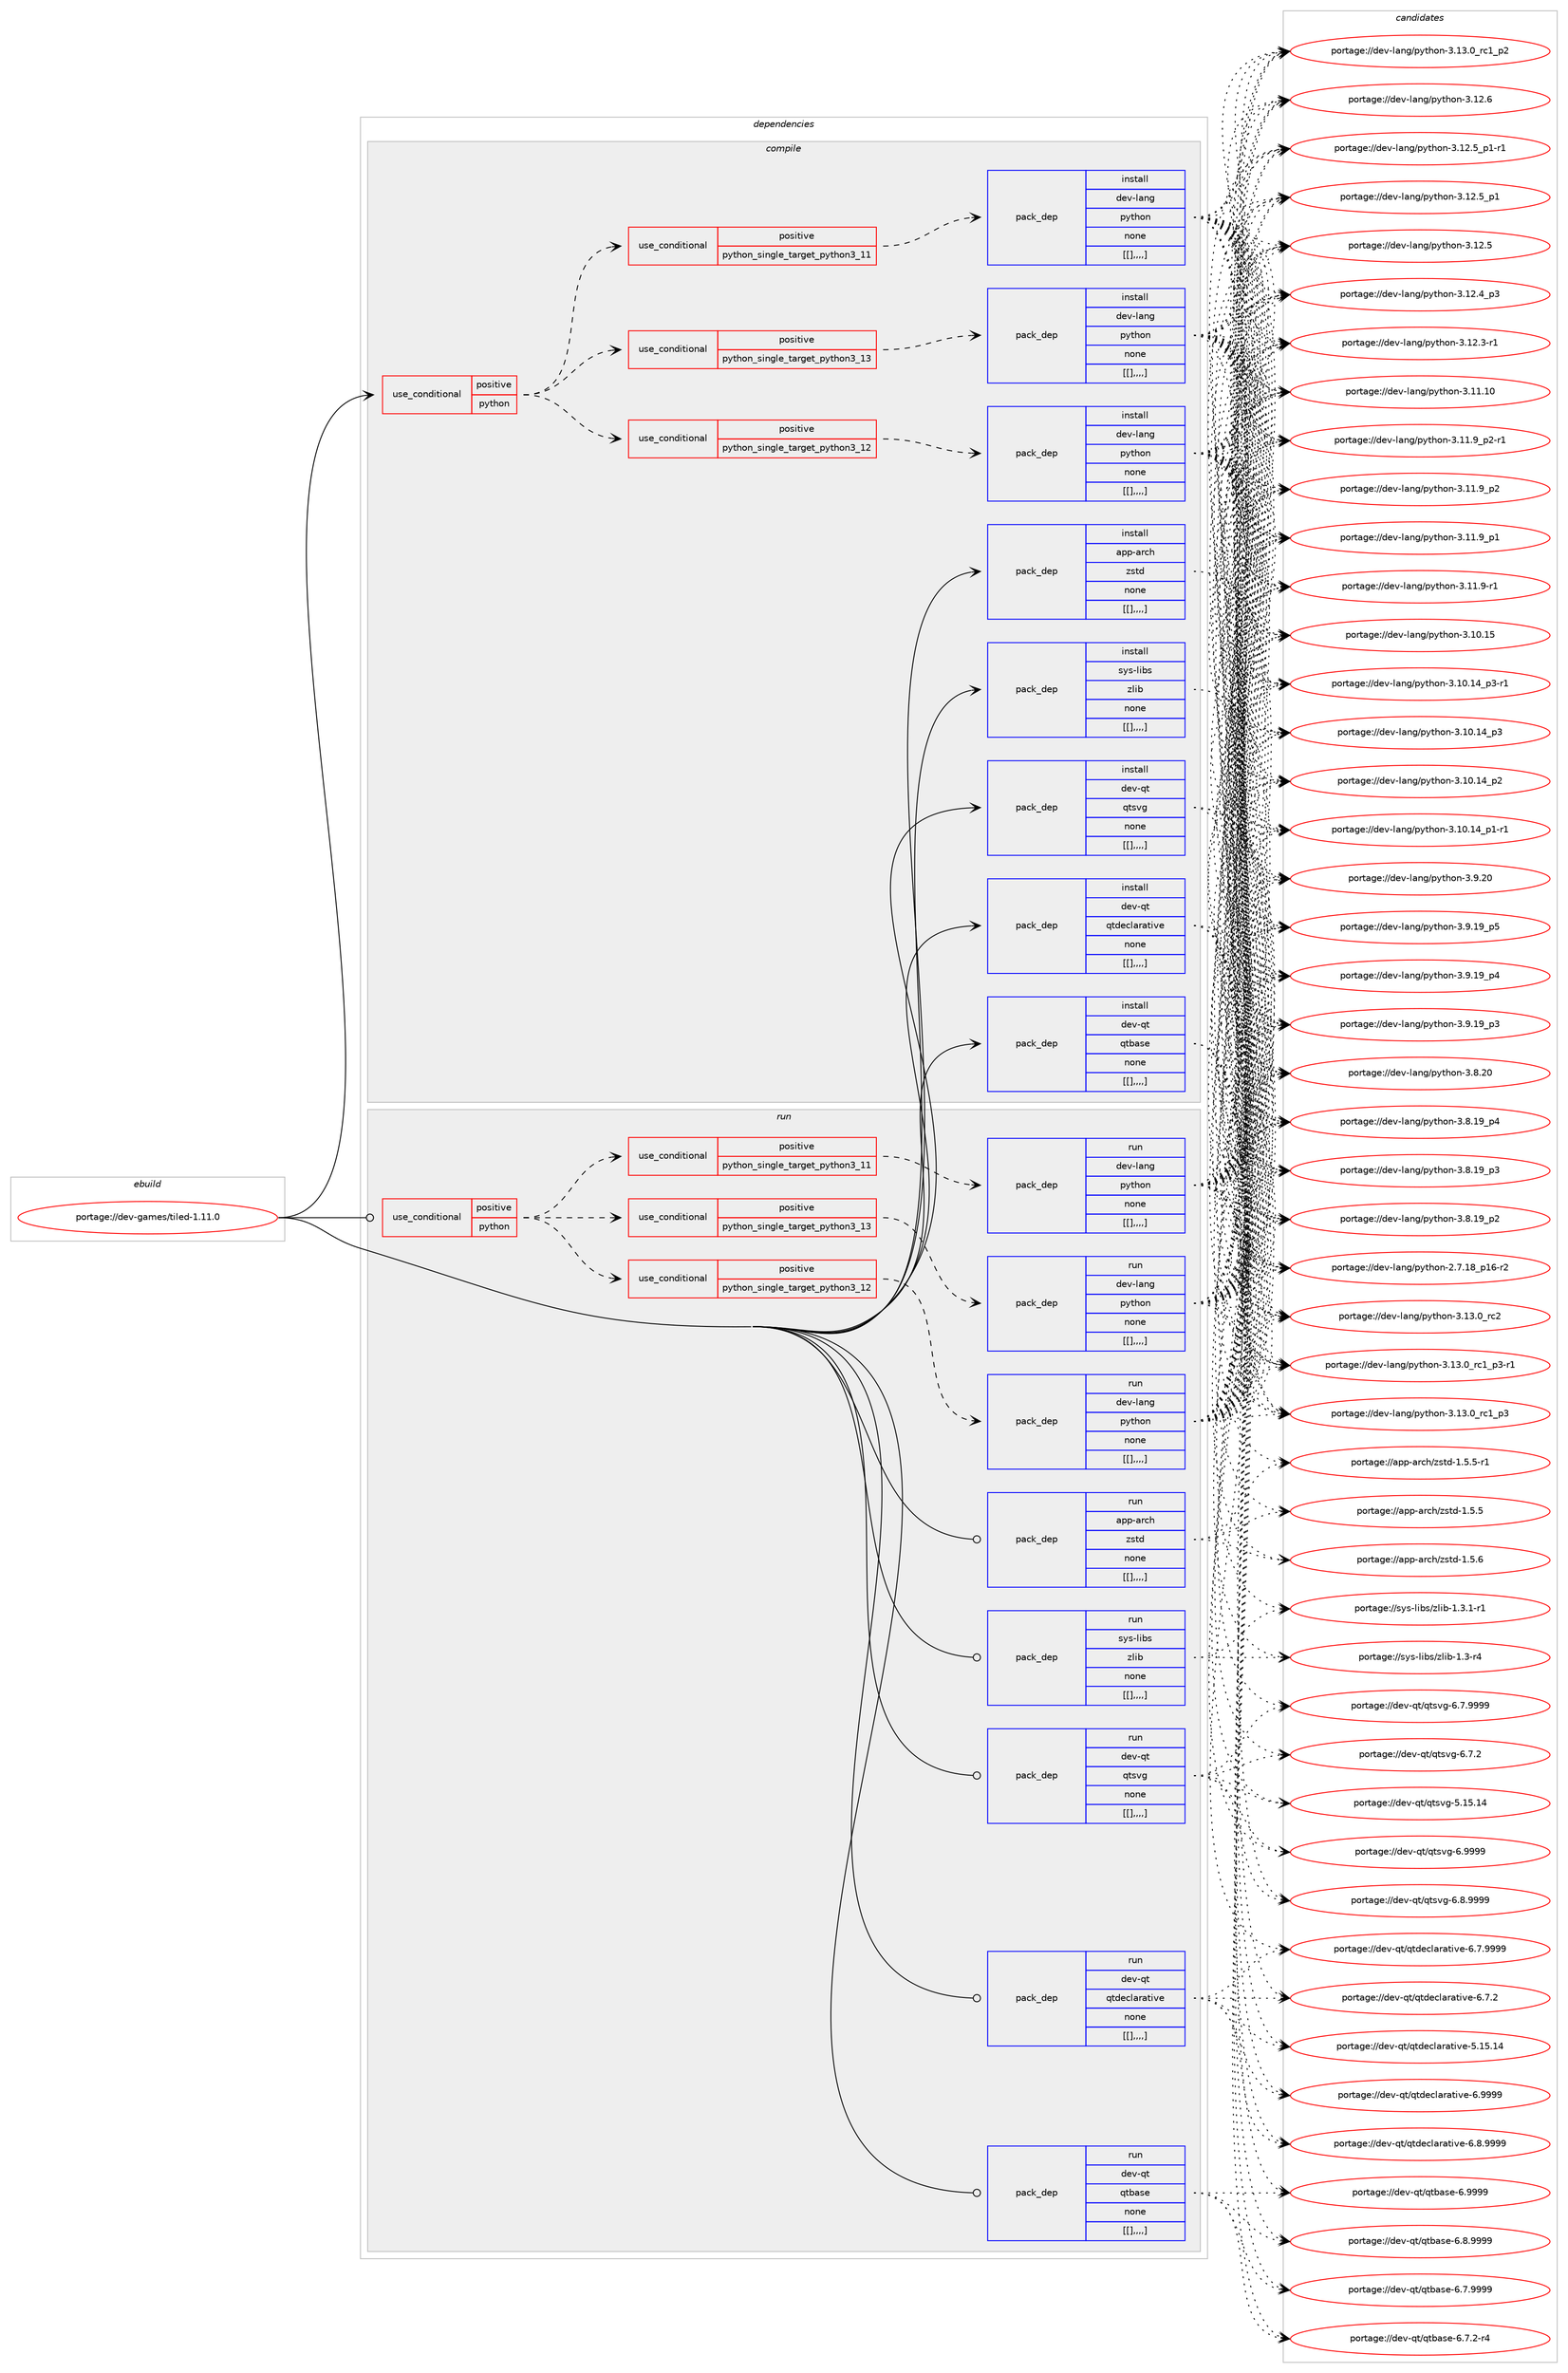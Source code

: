 digraph prolog {

# *************
# Graph options
# *************

newrank=true;
concentrate=true;
compound=true;
graph [rankdir=LR,fontname=Helvetica,fontsize=10,ranksep=1.5];#, ranksep=2.5, nodesep=0.2];
edge  [arrowhead=vee];
node  [fontname=Helvetica,fontsize=10];

# **********
# The ebuild
# **********

subgraph cluster_leftcol {
color=gray;
label=<<i>ebuild</i>>;
id [label="portage://dev-games/tiled-1.11.0", color=red, width=4, href="../dev-games/tiled-1.11.0.svg"];
}

# ****************
# The dependencies
# ****************

subgraph cluster_midcol {
color=gray;
label=<<i>dependencies</i>>;
subgraph cluster_compile {
fillcolor="#eeeeee";
style=filled;
label=<<i>compile</i>>;
subgraph cond20412 {
dependency76211 [label=<<TABLE BORDER="0" CELLBORDER="1" CELLSPACING="0" CELLPADDING="4"><TR><TD ROWSPAN="3" CELLPADDING="10">use_conditional</TD></TR><TR><TD>positive</TD></TR><TR><TD>python</TD></TR></TABLE>>, shape=none, color=red];
subgraph cond20413 {
dependency76212 [label=<<TABLE BORDER="0" CELLBORDER="1" CELLSPACING="0" CELLPADDING="4"><TR><TD ROWSPAN="3" CELLPADDING="10">use_conditional</TD></TR><TR><TD>positive</TD></TR><TR><TD>python_single_target_python3_11</TD></TR></TABLE>>, shape=none, color=red];
subgraph pack54850 {
dependency76213 [label=<<TABLE BORDER="0" CELLBORDER="1" CELLSPACING="0" CELLPADDING="4" WIDTH="220"><TR><TD ROWSPAN="6" CELLPADDING="30">pack_dep</TD></TR><TR><TD WIDTH="110">install</TD></TR><TR><TD>dev-lang</TD></TR><TR><TD>python</TD></TR><TR><TD>none</TD></TR><TR><TD>[[],,,,]</TD></TR></TABLE>>, shape=none, color=blue];
}
dependency76212:e -> dependency76213:w [weight=20,style="dashed",arrowhead="vee"];
}
dependency76211:e -> dependency76212:w [weight=20,style="dashed",arrowhead="vee"];
subgraph cond20414 {
dependency76214 [label=<<TABLE BORDER="0" CELLBORDER="1" CELLSPACING="0" CELLPADDING="4"><TR><TD ROWSPAN="3" CELLPADDING="10">use_conditional</TD></TR><TR><TD>positive</TD></TR><TR><TD>python_single_target_python3_12</TD></TR></TABLE>>, shape=none, color=red];
subgraph pack54851 {
dependency76215 [label=<<TABLE BORDER="0" CELLBORDER="1" CELLSPACING="0" CELLPADDING="4" WIDTH="220"><TR><TD ROWSPAN="6" CELLPADDING="30">pack_dep</TD></TR><TR><TD WIDTH="110">install</TD></TR><TR><TD>dev-lang</TD></TR><TR><TD>python</TD></TR><TR><TD>none</TD></TR><TR><TD>[[],,,,]</TD></TR></TABLE>>, shape=none, color=blue];
}
dependency76214:e -> dependency76215:w [weight=20,style="dashed",arrowhead="vee"];
}
dependency76211:e -> dependency76214:w [weight=20,style="dashed",arrowhead="vee"];
subgraph cond20415 {
dependency76216 [label=<<TABLE BORDER="0" CELLBORDER="1" CELLSPACING="0" CELLPADDING="4"><TR><TD ROWSPAN="3" CELLPADDING="10">use_conditional</TD></TR><TR><TD>positive</TD></TR><TR><TD>python_single_target_python3_13</TD></TR></TABLE>>, shape=none, color=red];
subgraph pack54852 {
dependency76217 [label=<<TABLE BORDER="0" CELLBORDER="1" CELLSPACING="0" CELLPADDING="4" WIDTH="220"><TR><TD ROWSPAN="6" CELLPADDING="30">pack_dep</TD></TR><TR><TD WIDTH="110">install</TD></TR><TR><TD>dev-lang</TD></TR><TR><TD>python</TD></TR><TR><TD>none</TD></TR><TR><TD>[[],,,,]</TD></TR></TABLE>>, shape=none, color=blue];
}
dependency76216:e -> dependency76217:w [weight=20,style="dashed",arrowhead="vee"];
}
dependency76211:e -> dependency76216:w [weight=20,style="dashed",arrowhead="vee"];
}
id:e -> dependency76211:w [weight=20,style="solid",arrowhead="vee"];
subgraph pack54853 {
dependency76218 [label=<<TABLE BORDER="0" CELLBORDER="1" CELLSPACING="0" CELLPADDING="4" WIDTH="220"><TR><TD ROWSPAN="6" CELLPADDING="30">pack_dep</TD></TR><TR><TD WIDTH="110">install</TD></TR><TR><TD>app-arch</TD></TR><TR><TD>zstd</TD></TR><TR><TD>none</TD></TR><TR><TD>[[],,,,]</TD></TR></TABLE>>, shape=none, color=blue];
}
id:e -> dependency76218:w [weight=20,style="solid",arrowhead="vee"];
subgraph pack54854 {
dependency76219 [label=<<TABLE BORDER="0" CELLBORDER="1" CELLSPACING="0" CELLPADDING="4" WIDTH="220"><TR><TD ROWSPAN="6" CELLPADDING="30">pack_dep</TD></TR><TR><TD WIDTH="110">install</TD></TR><TR><TD>dev-qt</TD></TR><TR><TD>qtbase</TD></TR><TR><TD>none</TD></TR><TR><TD>[[],,,,]</TD></TR></TABLE>>, shape=none, color=blue];
}
id:e -> dependency76219:w [weight=20,style="solid",arrowhead="vee"];
subgraph pack54855 {
dependency76220 [label=<<TABLE BORDER="0" CELLBORDER="1" CELLSPACING="0" CELLPADDING="4" WIDTH="220"><TR><TD ROWSPAN="6" CELLPADDING="30">pack_dep</TD></TR><TR><TD WIDTH="110">install</TD></TR><TR><TD>dev-qt</TD></TR><TR><TD>qtdeclarative</TD></TR><TR><TD>none</TD></TR><TR><TD>[[],,,,]</TD></TR></TABLE>>, shape=none, color=blue];
}
id:e -> dependency76220:w [weight=20,style="solid",arrowhead="vee"];
subgraph pack54856 {
dependency76221 [label=<<TABLE BORDER="0" CELLBORDER="1" CELLSPACING="0" CELLPADDING="4" WIDTH="220"><TR><TD ROWSPAN="6" CELLPADDING="30">pack_dep</TD></TR><TR><TD WIDTH="110">install</TD></TR><TR><TD>dev-qt</TD></TR><TR><TD>qtsvg</TD></TR><TR><TD>none</TD></TR><TR><TD>[[],,,,]</TD></TR></TABLE>>, shape=none, color=blue];
}
id:e -> dependency76221:w [weight=20,style="solid",arrowhead="vee"];
subgraph pack54857 {
dependency76222 [label=<<TABLE BORDER="0" CELLBORDER="1" CELLSPACING="0" CELLPADDING="4" WIDTH="220"><TR><TD ROWSPAN="6" CELLPADDING="30">pack_dep</TD></TR><TR><TD WIDTH="110">install</TD></TR><TR><TD>sys-libs</TD></TR><TR><TD>zlib</TD></TR><TR><TD>none</TD></TR><TR><TD>[[],,,,]</TD></TR></TABLE>>, shape=none, color=blue];
}
id:e -> dependency76222:w [weight=20,style="solid",arrowhead="vee"];
}
subgraph cluster_compileandrun {
fillcolor="#eeeeee";
style=filled;
label=<<i>compile and run</i>>;
}
subgraph cluster_run {
fillcolor="#eeeeee";
style=filled;
label=<<i>run</i>>;
subgraph cond20416 {
dependency76223 [label=<<TABLE BORDER="0" CELLBORDER="1" CELLSPACING="0" CELLPADDING="4"><TR><TD ROWSPAN="3" CELLPADDING="10">use_conditional</TD></TR><TR><TD>positive</TD></TR><TR><TD>python</TD></TR></TABLE>>, shape=none, color=red];
subgraph cond20417 {
dependency76224 [label=<<TABLE BORDER="0" CELLBORDER="1" CELLSPACING="0" CELLPADDING="4"><TR><TD ROWSPAN="3" CELLPADDING="10">use_conditional</TD></TR><TR><TD>positive</TD></TR><TR><TD>python_single_target_python3_11</TD></TR></TABLE>>, shape=none, color=red];
subgraph pack54858 {
dependency76225 [label=<<TABLE BORDER="0" CELLBORDER="1" CELLSPACING="0" CELLPADDING="4" WIDTH="220"><TR><TD ROWSPAN="6" CELLPADDING="30">pack_dep</TD></TR><TR><TD WIDTH="110">run</TD></TR><TR><TD>dev-lang</TD></TR><TR><TD>python</TD></TR><TR><TD>none</TD></TR><TR><TD>[[],,,,]</TD></TR></TABLE>>, shape=none, color=blue];
}
dependency76224:e -> dependency76225:w [weight=20,style="dashed",arrowhead="vee"];
}
dependency76223:e -> dependency76224:w [weight=20,style="dashed",arrowhead="vee"];
subgraph cond20418 {
dependency76226 [label=<<TABLE BORDER="0" CELLBORDER="1" CELLSPACING="0" CELLPADDING="4"><TR><TD ROWSPAN="3" CELLPADDING="10">use_conditional</TD></TR><TR><TD>positive</TD></TR><TR><TD>python_single_target_python3_12</TD></TR></TABLE>>, shape=none, color=red];
subgraph pack54859 {
dependency76227 [label=<<TABLE BORDER="0" CELLBORDER="1" CELLSPACING="0" CELLPADDING="4" WIDTH="220"><TR><TD ROWSPAN="6" CELLPADDING="30">pack_dep</TD></TR><TR><TD WIDTH="110">run</TD></TR><TR><TD>dev-lang</TD></TR><TR><TD>python</TD></TR><TR><TD>none</TD></TR><TR><TD>[[],,,,]</TD></TR></TABLE>>, shape=none, color=blue];
}
dependency76226:e -> dependency76227:w [weight=20,style="dashed",arrowhead="vee"];
}
dependency76223:e -> dependency76226:w [weight=20,style="dashed",arrowhead="vee"];
subgraph cond20419 {
dependency76228 [label=<<TABLE BORDER="0" CELLBORDER="1" CELLSPACING="0" CELLPADDING="4"><TR><TD ROWSPAN="3" CELLPADDING="10">use_conditional</TD></TR><TR><TD>positive</TD></TR><TR><TD>python_single_target_python3_13</TD></TR></TABLE>>, shape=none, color=red];
subgraph pack54860 {
dependency76229 [label=<<TABLE BORDER="0" CELLBORDER="1" CELLSPACING="0" CELLPADDING="4" WIDTH="220"><TR><TD ROWSPAN="6" CELLPADDING="30">pack_dep</TD></TR><TR><TD WIDTH="110">run</TD></TR><TR><TD>dev-lang</TD></TR><TR><TD>python</TD></TR><TR><TD>none</TD></TR><TR><TD>[[],,,,]</TD></TR></TABLE>>, shape=none, color=blue];
}
dependency76228:e -> dependency76229:w [weight=20,style="dashed",arrowhead="vee"];
}
dependency76223:e -> dependency76228:w [weight=20,style="dashed",arrowhead="vee"];
}
id:e -> dependency76223:w [weight=20,style="solid",arrowhead="odot"];
subgraph pack54861 {
dependency76230 [label=<<TABLE BORDER="0" CELLBORDER="1" CELLSPACING="0" CELLPADDING="4" WIDTH="220"><TR><TD ROWSPAN="6" CELLPADDING="30">pack_dep</TD></TR><TR><TD WIDTH="110">run</TD></TR><TR><TD>app-arch</TD></TR><TR><TD>zstd</TD></TR><TR><TD>none</TD></TR><TR><TD>[[],,,,]</TD></TR></TABLE>>, shape=none, color=blue];
}
id:e -> dependency76230:w [weight=20,style="solid",arrowhead="odot"];
subgraph pack54862 {
dependency76231 [label=<<TABLE BORDER="0" CELLBORDER="1" CELLSPACING="0" CELLPADDING="4" WIDTH="220"><TR><TD ROWSPAN="6" CELLPADDING="30">pack_dep</TD></TR><TR><TD WIDTH="110">run</TD></TR><TR><TD>dev-qt</TD></TR><TR><TD>qtbase</TD></TR><TR><TD>none</TD></TR><TR><TD>[[],,,,]</TD></TR></TABLE>>, shape=none, color=blue];
}
id:e -> dependency76231:w [weight=20,style="solid",arrowhead="odot"];
subgraph pack54863 {
dependency76232 [label=<<TABLE BORDER="0" CELLBORDER="1" CELLSPACING="0" CELLPADDING="4" WIDTH="220"><TR><TD ROWSPAN="6" CELLPADDING="30">pack_dep</TD></TR><TR><TD WIDTH="110">run</TD></TR><TR><TD>dev-qt</TD></TR><TR><TD>qtdeclarative</TD></TR><TR><TD>none</TD></TR><TR><TD>[[],,,,]</TD></TR></TABLE>>, shape=none, color=blue];
}
id:e -> dependency76232:w [weight=20,style="solid",arrowhead="odot"];
subgraph pack54864 {
dependency76233 [label=<<TABLE BORDER="0" CELLBORDER="1" CELLSPACING="0" CELLPADDING="4" WIDTH="220"><TR><TD ROWSPAN="6" CELLPADDING="30">pack_dep</TD></TR><TR><TD WIDTH="110">run</TD></TR><TR><TD>dev-qt</TD></TR><TR><TD>qtsvg</TD></TR><TR><TD>none</TD></TR><TR><TD>[[],,,,]</TD></TR></TABLE>>, shape=none, color=blue];
}
id:e -> dependency76233:w [weight=20,style="solid",arrowhead="odot"];
subgraph pack54865 {
dependency76234 [label=<<TABLE BORDER="0" CELLBORDER="1" CELLSPACING="0" CELLPADDING="4" WIDTH="220"><TR><TD ROWSPAN="6" CELLPADDING="30">pack_dep</TD></TR><TR><TD WIDTH="110">run</TD></TR><TR><TD>sys-libs</TD></TR><TR><TD>zlib</TD></TR><TR><TD>none</TD></TR><TR><TD>[[],,,,]</TD></TR></TABLE>>, shape=none, color=blue];
}
id:e -> dependency76234:w [weight=20,style="solid",arrowhead="odot"];
}
}

# **************
# The candidates
# **************

subgraph cluster_choices {
rank=same;
color=gray;
label=<<i>candidates</i>>;

subgraph choice54850 {
color=black;
nodesep=1;
choice10010111845108971101034711212111610411111045514649514648951149950 [label="portage://dev-lang/python-3.13.0_rc2", color=red, width=4,href="../dev-lang/python-3.13.0_rc2.svg"];
choice1001011184510897110103471121211161041111104551464951464895114994995112514511449 [label="portage://dev-lang/python-3.13.0_rc1_p3-r1", color=red, width=4,href="../dev-lang/python-3.13.0_rc1_p3-r1.svg"];
choice100101118451089711010347112121116104111110455146495146489511499499511251 [label="portage://dev-lang/python-3.13.0_rc1_p3", color=red, width=4,href="../dev-lang/python-3.13.0_rc1_p3.svg"];
choice100101118451089711010347112121116104111110455146495146489511499499511250 [label="portage://dev-lang/python-3.13.0_rc1_p2", color=red, width=4,href="../dev-lang/python-3.13.0_rc1_p2.svg"];
choice10010111845108971101034711212111610411111045514649504654 [label="portage://dev-lang/python-3.12.6", color=red, width=4,href="../dev-lang/python-3.12.6.svg"];
choice1001011184510897110103471121211161041111104551464950465395112494511449 [label="portage://dev-lang/python-3.12.5_p1-r1", color=red, width=4,href="../dev-lang/python-3.12.5_p1-r1.svg"];
choice100101118451089711010347112121116104111110455146495046539511249 [label="portage://dev-lang/python-3.12.5_p1", color=red, width=4,href="../dev-lang/python-3.12.5_p1.svg"];
choice10010111845108971101034711212111610411111045514649504653 [label="portage://dev-lang/python-3.12.5", color=red, width=4,href="../dev-lang/python-3.12.5.svg"];
choice100101118451089711010347112121116104111110455146495046529511251 [label="portage://dev-lang/python-3.12.4_p3", color=red, width=4,href="../dev-lang/python-3.12.4_p3.svg"];
choice100101118451089711010347112121116104111110455146495046514511449 [label="portage://dev-lang/python-3.12.3-r1", color=red, width=4,href="../dev-lang/python-3.12.3-r1.svg"];
choice1001011184510897110103471121211161041111104551464949464948 [label="portage://dev-lang/python-3.11.10", color=red, width=4,href="../dev-lang/python-3.11.10.svg"];
choice1001011184510897110103471121211161041111104551464949465795112504511449 [label="portage://dev-lang/python-3.11.9_p2-r1", color=red, width=4,href="../dev-lang/python-3.11.9_p2-r1.svg"];
choice100101118451089711010347112121116104111110455146494946579511250 [label="portage://dev-lang/python-3.11.9_p2", color=red, width=4,href="../dev-lang/python-3.11.9_p2.svg"];
choice100101118451089711010347112121116104111110455146494946579511249 [label="portage://dev-lang/python-3.11.9_p1", color=red, width=4,href="../dev-lang/python-3.11.9_p1.svg"];
choice100101118451089711010347112121116104111110455146494946574511449 [label="portage://dev-lang/python-3.11.9-r1", color=red, width=4,href="../dev-lang/python-3.11.9-r1.svg"];
choice1001011184510897110103471121211161041111104551464948464953 [label="portage://dev-lang/python-3.10.15", color=red, width=4,href="../dev-lang/python-3.10.15.svg"];
choice100101118451089711010347112121116104111110455146494846495295112514511449 [label="portage://dev-lang/python-3.10.14_p3-r1", color=red, width=4,href="../dev-lang/python-3.10.14_p3-r1.svg"];
choice10010111845108971101034711212111610411111045514649484649529511251 [label="portage://dev-lang/python-3.10.14_p3", color=red, width=4,href="../dev-lang/python-3.10.14_p3.svg"];
choice10010111845108971101034711212111610411111045514649484649529511250 [label="portage://dev-lang/python-3.10.14_p2", color=red, width=4,href="../dev-lang/python-3.10.14_p2.svg"];
choice100101118451089711010347112121116104111110455146494846495295112494511449 [label="portage://dev-lang/python-3.10.14_p1-r1", color=red, width=4,href="../dev-lang/python-3.10.14_p1-r1.svg"];
choice10010111845108971101034711212111610411111045514657465048 [label="portage://dev-lang/python-3.9.20", color=red, width=4,href="../dev-lang/python-3.9.20.svg"];
choice100101118451089711010347112121116104111110455146574649579511253 [label="portage://dev-lang/python-3.9.19_p5", color=red, width=4,href="../dev-lang/python-3.9.19_p5.svg"];
choice100101118451089711010347112121116104111110455146574649579511252 [label="portage://dev-lang/python-3.9.19_p4", color=red, width=4,href="../dev-lang/python-3.9.19_p4.svg"];
choice100101118451089711010347112121116104111110455146574649579511251 [label="portage://dev-lang/python-3.9.19_p3", color=red, width=4,href="../dev-lang/python-3.9.19_p3.svg"];
choice10010111845108971101034711212111610411111045514656465048 [label="portage://dev-lang/python-3.8.20", color=red, width=4,href="../dev-lang/python-3.8.20.svg"];
choice100101118451089711010347112121116104111110455146564649579511252 [label="portage://dev-lang/python-3.8.19_p4", color=red, width=4,href="../dev-lang/python-3.8.19_p4.svg"];
choice100101118451089711010347112121116104111110455146564649579511251 [label="portage://dev-lang/python-3.8.19_p3", color=red, width=4,href="../dev-lang/python-3.8.19_p3.svg"];
choice100101118451089711010347112121116104111110455146564649579511250 [label="portage://dev-lang/python-3.8.19_p2", color=red, width=4,href="../dev-lang/python-3.8.19_p2.svg"];
choice100101118451089711010347112121116104111110455046554649569511249544511450 [label="portage://dev-lang/python-2.7.18_p16-r2", color=red, width=4,href="../dev-lang/python-2.7.18_p16-r2.svg"];
dependency76213:e -> choice10010111845108971101034711212111610411111045514649514648951149950:w [style=dotted,weight="100"];
dependency76213:e -> choice1001011184510897110103471121211161041111104551464951464895114994995112514511449:w [style=dotted,weight="100"];
dependency76213:e -> choice100101118451089711010347112121116104111110455146495146489511499499511251:w [style=dotted,weight="100"];
dependency76213:e -> choice100101118451089711010347112121116104111110455146495146489511499499511250:w [style=dotted,weight="100"];
dependency76213:e -> choice10010111845108971101034711212111610411111045514649504654:w [style=dotted,weight="100"];
dependency76213:e -> choice1001011184510897110103471121211161041111104551464950465395112494511449:w [style=dotted,weight="100"];
dependency76213:e -> choice100101118451089711010347112121116104111110455146495046539511249:w [style=dotted,weight="100"];
dependency76213:e -> choice10010111845108971101034711212111610411111045514649504653:w [style=dotted,weight="100"];
dependency76213:e -> choice100101118451089711010347112121116104111110455146495046529511251:w [style=dotted,weight="100"];
dependency76213:e -> choice100101118451089711010347112121116104111110455146495046514511449:w [style=dotted,weight="100"];
dependency76213:e -> choice1001011184510897110103471121211161041111104551464949464948:w [style=dotted,weight="100"];
dependency76213:e -> choice1001011184510897110103471121211161041111104551464949465795112504511449:w [style=dotted,weight="100"];
dependency76213:e -> choice100101118451089711010347112121116104111110455146494946579511250:w [style=dotted,weight="100"];
dependency76213:e -> choice100101118451089711010347112121116104111110455146494946579511249:w [style=dotted,weight="100"];
dependency76213:e -> choice100101118451089711010347112121116104111110455146494946574511449:w [style=dotted,weight="100"];
dependency76213:e -> choice1001011184510897110103471121211161041111104551464948464953:w [style=dotted,weight="100"];
dependency76213:e -> choice100101118451089711010347112121116104111110455146494846495295112514511449:w [style=dotted,weight="100"];
dependency76213:e -> choice10010111845108971101034711212111610411111045514649484649529511251:w [style=dotted,weight="100"];
dependency76213:e -> choice10010111845108971101034711212111610411111045514649484649529511250:w [style=dotted,weight="100"];
dependency76213:e -> choice100101118451089711010347112121116104111110455146494846495295112494511449:w [style=dotted,weight="100"];
dependency76213:e -> choice10010111845108971101034711212111610411111045514657465048:w [style=dotted,weight="100"];
dependency76213:e -> choice100101118451089711010347112121116104111110455146574649579511253:w [style=dotted,weight="100"];
dependency76213:e -> choice100101118451089711010347112121116104111110455146574649579511252:w [style=dotted,weight="100"];
dependency76213:e -> choice100101118451089711010347112121116104111110455146574649579511251:w [style=dotted,weight="100"];
dependency76213:e -> choice10010111845108971101034711212111610411111045514656465048:w [style=dotted,weight="100"];
dependency76213:e -> choice100101118451089711010347112121116104111110455146564649579511252:w [style=dotted,weight="100"];
dependency76213:e -> choice100101118451089711010347112121116104111110455146564649579511251:w [style=dotted,weight="100"];
dependency76213:e -> choice100101118451089711010347112121116104111110455146564649579511250:w [style=dotted,weight="100"];
dependency76213:e -> choice100101118451089711010347112121116104111110455046554649569511249544511450:w [style=dotted,weight="100"];
}
subgraph choice54851 {
color=black;
nodesep=1;
choice10010111845108971101034711212111610411111045514649514648951149950 [label="portage://dev-lang/python-3.13.0_rc2", color=red, width=4,href="../dev-lang/python-3.13.0_rc2.svg"];
choice1001011184510897110103471121211161041111104551464951464895114994995112514511449 [label="portage://dev-lang/python-3.13.0_rc1_p3-r1", color=red, width=4,href="../dev-lang/python-3.13.0_rc1_p3-r1.svg"];
choice100101118451089711010347112121116104111110455146495146489511499499511251 [label="portage://dev-lang/python-3.13.0_rc1_p3", color=red, width=4,href="../dev-lang/python-3.13.0_rc1_p3.svg"];
choice100101118451089711010347112121116104111110455146495146489511499499511250 [label="portage://dev-lang/python-3.13.0_rc1_p2", color=red, width=4,href="../dev-lang/python-3.13.0_rc1_p2.svg"];
choice10010111845108971101034711212111610411111045514649504654 [label="portage://dev-lang/python-3.12.6", color=red, width=4,href="../dev-lang/python-3.12.6.svg"];
choice1001011184510897110103471121211161041111104551464950465395112494511449 [label="portage://dev-lang/python-3.12.5_p1-r1", color=red, width=4,href="../dev-lang/python-3.12.5_p1-r1.svg"];
choice100101118451089711010347112121116104111110455146495046539511249 [label="portage://dev-lang/python-3.12.5_p1", color=red, width=4,href="../dev-lang/python-3.12.5_p1.svg"];
choice10010111845108971101034711212111610411111045514649504653 [label="portage://dev-lang/python-3.12.5", color=red, width=4,href="../dev-lang/python-3.12.5.svg"];
choice100101118451089711010347112121116104111110455146495046529511251 [label="portage://dev-lang/python-3.12.4_p3", color=red, width=4,href="../dev-lang/python-3.12.4_p3.svg"];
choice100101118451089711010347112121116104111110455146495046514511449 [label="portage://dev-lang/python-3.12.3-r1", color=red, width=4,href="../dev-lang/python-3.12.3-r1.svg"];
choice1001011184510897110103471121211161041111104551464949464948 [label="portage://dev-lang/python-3.11.10", color=red, width=4,href="../dev-lang/python-3.11.10.svg"];
choice1001011184510897110103471121211161041111104551464949465795112504511449 [label="portage://dev-lang/python-3.11.9_p2-r1", color=red, width=4,href="../dev-lang/python-3.11.9_p2-r1.svg"];
choice100101118451089711010347112121116104111110455146494946579511250 [label="portage://dev-lang/python-3.11.9_p2", color=red, width=4,href="../dev-lang/python-3.11.9_p2.svg"];
choice100101118451089711010347112121116104111110455146494946579511249 [label="portage://dev-lang/python-3.11.9_p1", color=red, width=4,href="../dev-lang/python-3.11.9_p1.svg"];
choice100101118451089711010347112121116104111110455146494946574511449 [label="portage://dev-lang/python-3.11.9-r1", color=red, width=4,href="../dev-lang/python-3.11.9-r1.svg"];
choice1001011184510897110103471121211161041111104551464948464953 [label="portage://dev-lang/python-3.10.15", color=red, width=4,href="../dev-lang/python-3.10.15.svg"];
choice100101118451089711010347112121116104111110455146494846495295112514511449 [label="portage://dev-lang/python-3.10.14_p3-r1", color=red, width=4,href="../dev-lang/python-3.10.14_p3-r1.svg"];
choice10010111845108971101034711212111610411111045514649484649529511251 [label="portage://dev-lang/python-3.10.14_p3", color=red, width=4,href="../dev-lang/python-3.10.14_p3.svg"];
choice10010111845108971101034711212111610411111045514649484649529511250 [label="portage://dev-lang/python-3.10.14_p2", color=red, width=4,href="../dev-lang/python-3.10.14_p2.svg"];
choice100101118451089711010347112121116104111110455146494846495295112494511449 [label="portage://dev-lang/python-3.10.14_p1-r1", color=red, width=4,href="../dev-lang/python-3.10.14_p1-r1.svg"];
choice10010111845108971101034711212111610411111045514657465048 [label="portage://dev-lang/python-3.9.20", color=red, width=4,href="../dev-lang/python-3.9.20.svg"];
choice100101118451089711010347112121116104111110455146574649579511253 [label="portage://dev-lang/python-3.9.19_p5", color=red, width=4,href="../dev-lang/python-3.9.19_p5.svg"];
choice100101118451089711010347112121116104111110455146574649579511252 [label="portage://dev-lang/python-3.9.19_p4", color=red, width=4,href="../dev-lang/python-3.9.19_p4.svg"];
choice100101118451089711010347112121116104111110455146574649579511251 [label="portage://dev-lang/python-3.9.19_p3", color=red, width=4,href="../dev-lang/python-3.9.19_p3.svg"];
choice10010111845108971101034711212111610411111045514656465048 [label="portage://dev-lang/python-3.8.20", color=red, width=4,href="../dev-lang/python-3.8.20.svg"];
choice100101118451089711010347112121116104111110455146564649579511252 [label="portage://dev-lang/python-3.8.19_p4", color=red, width=4,href="../dev-lang/python-3.8.19_p4.svg"];
choice100101118451089711010347112121116104111110455146564649579511251 [label="portage://dev-lang/python-3.8.19_p3", color=red, width=4,href="../dev-lang/python-3.8.19_p3.svg"];
choice100101118451089711010347112121116104111110455146564649579511250 [label="portage://dev-lang/python-3.8.19_p2", color=red, width=4,href="../dev-lang/python-3.8.19_p2.svg"];
choice100101118451089711010347112121116104111110455046554649569511249544511450 [label="portage://dev-lang/python-2.7.18_p16-r2", color=red, width=4,href="../dev-lang/python-2.7.18_p16-r2.svg"];
dependency76215:e -> choice10010111845108971101034711212111610411111045514649514648951149950:w [style=dotted,weight="100"];
dependency76215:e -> choice1001011184510897110103471121211161041111104551464951464895114994995112514511449:w [style=dotted,weight="100"];
dependency76215:e -> choice100101118451089711010347112121116104111110455146495146489511499499511251:w [style=dotted,weight="100"];
dependency76215:e -> choice100101118451089711010347112121116104111110455146495146489511499499511250:w [style=dotted,weight="100"];
dependency76215:e -> choice10010111845108971101034711212111610411111045514649504654:w [style=dotted,weight="100"];
dependency76215:e -> choice1001011184510897110103471121211161041111104551464950465395112494511449:w [style=dotted,weight="100"];
dependency76215:e -> choice100101118451089711010347112121116104111110455146495046539511249:w [style=dotted,weight="100"];
dependency76215:e -> choice10010111845108971101034711212111610411111045514649504653:w [style=dotted,weight="100"];
dependency76215:e -> choice100101118451089711010347112121116104111110455146495046529511251:w [style=dotted,weight="100"];
dependency76215:e -> choice100101118451089711010347112121116104111110455146495046514511449:w [style=dotted,weight="100"];
dependency76215:e -> choice1001011184510897110103471121211161041111104551464949464948:w [style=dotted,weight="100"];
dependency76215:e -> choice1001011184510897110103471121211161041111104551464949465795112504511449:w [style=dotted,weight="100"];
dependency76215:e -> choice100101118451089711010347112121116104111110455146494946579511250:w [style=dotted,weight="100"];
dependency76215:e -> choice100101118451089711010347112121116104111110455146494946579511249:w [style=dotted,weight="100"];
dependency76215:e -> choice100101118451089711010347112121116104111110455146494946574511449:w [style=dotted,weight="100"];
dependency76215:e -> choice1001011184510897110103471121211161041111104551464948464953:w [style=dotted,weight="100"];
dependency76215:e -> choice100101118451089711010347112121116104111110455146494846495295112514511449:w [style=dotted,weight="100"];
dependency76215:e -> choice10010111845108971101034711212111610411111045514649484649529511251:w [style=dotted,weight="100"];
dependency76215:e -> choice10010111845108971101034711212111610411111045514649484649529511250:w [style=dotted,weight="100"];
dependency76215:e -> choice100101118451089711010347112121116104111110455146494846495295112494511449:w [style=dotted,weight="100"];
dependency76215:e -> choice10010111845108971101034711212111610411111045514657465048:w [style=dotted,weight="100"];
dependency76215:e -> choice100101118451089711010347112121116104111110455146574649579511253:w [style=dotted,weight="100"];
dependency76215:e -> choice100101118451089711010347112121116104111110455146574649579511252:w [style=dotted,weight="100"];
dependency76215:e -> choice100101118451089711010347112121116104111110455146574649579511251:w [style=dotted,weight="100"];
dependency76215:e -> choice10010111845108971101034711212111610411111045514656465048:w [style=dotted,weight="100"];
dependency76215:e -> choice100101118451089711010347112121116104111110455146564649579511252:w [style=dotted,weight="100"];
dependency76215:e -> choice100101118451089711010347112121116104111110455146564649579511251:w [style=dotted,weight="100"];
dependency76215:e -> choice100101118451089711010347112121116104111110455146564649579511250:w [style=dotted,weight="100"];
dependency76215:e -> choice100101118451089711010347112121116104111110455046554649569511249544511450:w [style=dotted,weight="100"];
}
subgraph choice54852 {
color=black;
nodesep=1;
choice10010111845108971101034711212111610411111045514649514648951149950 [label="portage://dev-lang/python-3.13.0_rc2", color=red, width=4,href="../dev-lang/python-3.13.0_rc2.svg"];
choice1001011184510897110103471121211161041111104551464951464895114994995112514511449 [label="portage://dev-lang/python-3.13.0_rc1_p3-r1", color=red, width=4,href="../dev-lang/python-3.13.0_rc1_p3-r1.svg"];
choice100101118451089711010347112121116104111110455146495146489511499499511251 [label="portage://dev-lang/python-3.13.0_rc1_p3", color=red, width=4,href="../dev-lang/python-3.13.0_rc1_p3.svg"];
choice100101118451089711010347112121116104111110455146495146489511499499511250 [label="portage://dev-lang/python-3.13.0_rc1_p2", color=red, width=4,href="../dev-lang/python-3.13.0_rc1_p2.svg"];
choice10010111845108971101034711212111610411111045514649504654 [label="portage://dev-lang/python-3.12.6", color=red, width=4,href="../dev-lang/python-3.12.6.svg"];
choice1001011184510897110103471121211161041111104551464950465395112494511449 [label="portage://dev-lang/python-3.12.5_p1-r1", color=red, width=4,href="../dev-lang/python-3.12.5_p1-r1.svg"];
choice100101118451089711010347112121116104111110455146495046539511249 [label="portage://dev-lang/python-3.12.5_p1", color=red, width=4,href="../dev-lang/python-3.12.5_p1.svg"];
choice10010111845108971101034711212111610411111045514649504653 [label="portage://dev-lang/python-3.12.5", color=red, width=4,href="../dev-lang/python-3.12.5.svg"];
choice100101118451089711010347112121116104111110455146495046529511251 [label="portage://dev-lang/python-3.12.4_p3", color=red, width=4,href="../dev-lang/python-3.12.4_p3.svg"];
choice100101118451089711010347112121116104111110455146495046514511449 [label="portage://dev-lang/python-3.12.3-r1", color=red, width=4,href="../dev-lang/python-3.12.3-r1.svg"];
choice1001011184510897110103471121211161041111104551464949464948 [label="portage://dev-lang/python-3.11.10", color=red, width=4,href="../dev-lang/python-3.11.10.svg"];
choice1001011184510897110103471121211161041111104551464949465795112504511449 [label="portage://dev-lang/python-3.11.9_p2-r1", color=red, width=4,href="../dev-lang/python-3.11.9_p2-r1.svg"];
choice100101118451089711010347112121116104111110455146494946579511250 [label="portage://dev-lang/python-3.11.9_p2", color=red, width=4,href="../dev-lang/python-3.11.9_p2.svg"];
choice100101118451089711010347112121116104111110455146494946579511249 [label="portage://dev-lang/python-3.11.9_p1", color=red, width=4,href="../dev-lang/python-3.11.9_p1.svg"];
choice100101118451089711010347112121116104111110455146494946574511449 [label="portage://dev-lang/python-3.11.9-r1", color=red, width=4,href="../dev-lang/python-3.11.9-r1.svg"];
choice1001011184510897110103471121211161041111104551464948464953 [label="portage://dev-lang/python-3.10.15", color=red, width=4,href="../dev-lang/python-3.10.15.svg"];
choice100101118451089711010347112121116104111110455146494846495295112514511449 [label="portage://dev-lang/python-3.10.14_p3-r1", color=red, width=4,href="../dev-lang/python-3.10.14_p3-r1.svg"];
choice10010111845108971101034711212111610411111045514649484649529511251 [label="portage://dev-lang/python-3.10.14_p3", color=red, width=4,href="../dev-lang/python-3.10.14_p3.svg"];
choice10010111845108971101034711212111610411111045514649484649529511250 [label="portage://dev-lang/python-3.10.14_p2", color=red, width=4,href="../dev-lang/python-3.10.14_p2.svg"];
choice100101118451089711010347112121116104111110455146494846495295112494511449 [label="portage://dev-lang/python-3.10.14_p1-r1", color=red, width=4,href="../dev-lang/python-3.10.14_p1-r1.svg"];
choice10010111845108971101034711212111610411111045514657465048 [label="portage://dev-lang/python-3.9.20", color=red, width=4,href="../dev-lang/python-3.9.20.svg"];
choice100101118451089711010347112121116104111110455146574649579511253 [label="portage://dev-lang/python-3.9.19_p5", color=red, width=4,href="../dev-lang/python-3.9.19_p5.svg"];
choice100101118451089711010347112121116104111110455146574649579511252 [label="portage://dev-lang/python-3.9.19_p4", color=red, width=4,href="../dev-lang/python-3.9.19_p4.svg"];
choice100101118451089711010347112121116104111110455146574649579511251 [label="portage://dev-lang/python-3.9.19_p3", color=red, width=4,href="../dev-lang/python-3.9.19_p3.svg"];
choice10010111845108971101034711212111610411111045514656465048 [label="portage://dev-lang/python-3.8.20", color=red, width=4,href="../dev-lang/python-3.8.20.svg"];
choice100101118451089711010347112121116104111110455146564649579511252 [label="portage://dev-lang/python-3.8.19_p4", color=red, width=4,href="../dev-lang/python-3.8.19_p4.svg"];
choice100101118451089711010347112121116104111110455146564649579511251 [label="portage://dev-lang/python-3.8.19_p3", color=red, width=4,href="../dev-lang/python-3.8.19_p3.svg"];
choice100101118451089711010347112121116104111110455146564649579511250 [label="portage://dev-lang/python-3.8.19_p2", color=red, width=4,href="../dev-lang/python-3.8.19_p2.svg"];
choice100101118451089711010347112121116104111110455046554649569511249544511450 [label="portage://dev-lang/python-2.7.18_p16-r2", color=red, width=4,href="../dev-lang/python-2.7.18_p16-r2.svg"];
dependency76217:e -> choice10010111845108971101034711212111610411111045514649514648951149950:w [style=dotted,weight="100"];
dependency76217:e -> choice1001011184510897110103471121211161041111104551464951464895114994995112514511449:w [style=dotted,weight="100"];
dependency76217:e -> choice100101118451089711010347112121116104111110455146495146489511499499511251:w [style=dotted,weight="100"];
dependency76217:e -> choice100101118451089711010347112121116104111110455146495146489511499499511250:w [style=dotted,weight="100"];
dependency76217:e -> choice10010111845108971101034711212111610411111045514649504654:w [style=dotted,weight="100"];
dependency76217:e -> choice1001011184510897110103471121211161041111104551464950465395112494511449:w [style=dotted,weight="100"];
dependency76217:e -> choice100101118451089711010347112121116104111110455146495046539511249:w [style=dotted,weight="100"];
dependency76217:e -> choice10010111845108971101034711212111610411111045514649504653:w [style=dotted,weight="100"];
dependency76217:e -> choice100101118451089711010347112121116104111110455146495046529511251:w [style=dotted,weight="100"];
dependency76217:e -> choice100101118451089711010347112121116104111110455146495046514511449:w [style=dotted,weight="100"];
dependency76217:e -> choice1001011184510897110103471121211161041111104551464949464948:w [style=dotted,weight="100"];
dependency76217:e -> choice1001011184510897110103471121211161041111104551464949465795112504511449:w [style=dotted,weight="100"];
dependency76217:e -> choice100101118451089711010347112121116104111110455146494946579511250:w [style=dotted,weight="100"];
dependency76217:e -> choice100101118451089711010347112121116104111110455146494946579511249:w [style=dotted,weight="100"];
dependency76217:e -> choice100101118451089711010347112121116104111110455146494946574511449:w [style=dotted,weight="100"];
dependency76217:e -> choice1001011184510897110103471121211161041111104551464948464953:w [style=dotted,weight="100"];
dependency76217:e -> choice100101118451089711010347112121116104111110455146494846495295112514511449:w [style=dotted,weight="100"];
dependency76217:e -> choice10010111845108971101034711212111610411111045514649484649529511251:w [style=dotted,weight="100"];
dependency76217:e -> choice10010111845108971101034711212111610411111045514649484649529511250:w [style=dotted,weight="100"];
dependency76217:e -> choice100101118451089711010347112121116104111110455146494846495295112494511449:w [style=dotted,weight="100"];
dependency76217:e -> choice10010111845108971101034711212111610411111045514657465048:w [style=dotted,weight="100"];
dependency76217:e -> choice100101118451089711010347112121116104111110455146574649579511253:w [style=dotted,weight="100"];
dependency76217:e -> choice100101118451089711010347112121116104111110455146574649579511252:w [style=dotted,weight="100"];
dependency76217:e -> choice100101118451089711010347112121116104111110455146574649579511251:w [style=dotted,weight="100"];
dependency76217:e -> choice10010111845108971101034711212111610411111045514656465048:w [style=dotted,weight="100"];
dependency76217:e -> choice100101118451089711010347112121116104111110455146564649579511252:w [style=dotted,weight="100"];
dependency76217:e -> choice100101118451089711010347112121116104111110455146564649579511251:w [style=dotted,weight="100"];
dependency76217:e -> choice100101118451089711010347112121116104111110455146564649579511250:w [style=dotted,weight="100"];
dependency76217:e -> choice100101118451089711010347112121116104111110455046554649569511249544511450:w [style=dotted,weight="100"];
}
subgraph choice54853 {
color=black;
nodesep=1;
choice9711211245971149910447122115116100454946534654 [label="portage://app-arch/zstd-1.5.6", color=red, width=4,href="../app-arch/zstd-1.5.6.svg"];
choice97112112459711499104471221151161004549465346534511449 [label="portage://app-arch/zstd-1.5.5-r1", color=red, width=4,href="../app-arch/zstd-1.5.5-r1.svg"];
choice9711211245971149910447122115116100454946534653 [label="portage://app-arch/zstd-1.5.5", color=red, width=4,href="../app-arch/zstd-1.5.5.svg"];
dependency76218:e -> choice9711211245971149910447122115116100454946534654:w [style=dotted,weight="100"];
dependency76218:e -> choice97112112459711499104471221151161004549465346534511449:w [style=dotted,weight="100"];
dependency76218:e -> choice9711211245971149910447122115116100454946534653:w [style=dotted,weight="100"];
}
subgraph choice54854 {
color=black;
nodesep=1;
choice1001011184511311647113116989711510145544657575757 [label="portage://dev-qt/qtbase-6.9999", color=red, width=4,href="../dev-qt/qtbase-6.9999.svg"];
choice10010111845113116471131169897115101455446564657575757 [label="portage://dev-qt/qtbase-6.8.9999", color=red, width=4,href="../dev-qt/qtbase-6.8.9999.svg"];
choice10010111845113116471131169897115101455446554657575757 [label="portage://dev-qt/qtbase-6.7.9999", color=red, width=4,href="../dev-qt/qtbase-6.7.9999.svg"];
choice100101118451131164711311698971151014554465546504511452 [label="portage://dev-qt/qtbase-6.7.2-r4", color=red, width=4,href="../dev-qt/qtbase-6.7.2-r4.svg"];
dependency76219:e -> choice1001011184511311647113116989711510145544657575757:w [style=dotted,weight="100"];
dependency76219:e -> choice10010111845113116471131169897115101455446564657575757:w [style=dotted,weight="100"];
dependency76219:e -> choice10010111845113116471131169897115101455446554657575757:w [style=dotted,weight="100"];
dependency76219:e -> choice100101118451131164711311698971151014554465546504511452:w [style=dotted,weight="100"];
}
subgraph choice54855 {
color=black;
nodesep=1;
choice100101118451131164711311610010199108971149711610511810145544657575757 [label="portage://dev-qt/qtdeclarative-6.9999", color=red, width=4,href="../dev-qt/qtdeclarative-6.9999.svg"];
choice1001011184511311647113116100101991089711497116105118101455446564657575757 [label="portage://dev-qt/qtdeclarative-6.8.9999", color=red, width=4,href="../dev-qt/qtdeclarative-6.8.9999.svg"];
choice1001011184511311647113116100101991089711497116105118101455446554657575757 [label="portage://dev-qt/qtdeclarative-6.7.9999", color=red, width=4,href="../dev-qt/qtdeclarative-6.7.9999.svg"];
choice1001011184511311647113116100101991089711497116105118101455446554650 [label="portage://dev-qt/qtdeclarative-6.7.2", color=red, width=4,href="../dev-qt/qtdeclarative-6.7.2.svg"];
choice10010111845113116471131161001019910897114971161051181014553464953464952 [label="portage://dev-qt/qtdeclarative-5.15.14", color=red, width=4,href="../dev-qt/qtdeclarative-5.15.14.svg"];
dependency76220:e -> choice100101118451131164711311610010199108971149711610511810145544657575757:w [style=dotted,weight="100"];
dependency76220:e -> choice1001011184511311647113116100101991089711497116105118101455446564657575757:w [style=dotted,weight="100"];
dependency76220:e -> choice1001011184511311647113116100101991089711497116105118101455446554657575757:w [style=dotted,weight="100"];
dependency76220:e -> choice1001011184511311647113116100101991089711497116105118101455446554650:w [style=dotted,weight="100"];
dependency76220:e -> choice10010111845113116471131161001019910897114971161051181014553464953464952:w [style=dotted,weight="100"];
}
subgraph choice54856 {
color=black;
nodesep=1;
choice100101118451131164711311611511810345544657575757 [label="portage://dev-qt/qtsvg-6.9999", color=red, width=4,href="../dev-qt/qtsvg-6.9999.svg"];
choice1001011184511311647113116115118103455446564657575757 [label="portage://dev-qt/qtsvg-6.8.9999", color=red, width=4,href="../dev-qt/qtsvg-6.8.9999.svg"];
choice1001011184511311647113116115118103455446554657575757 [label="portage://dev-qt/qtsvg-6.7.9999", color=red, width=4,href="../dev-qt/qtsvg-6.7.9999.svg"];
choice1001011184511311647113116115118103455446554650 [label="portage://dev-qt/qtsvg-6.7.2", color=red, width=4,href="../dev-qt/qtsvg-6.7.2.svg"];
choice10010111845113116471131161151181034553464953464952 [label="portage://dev-qt/qtsvg-5.15.14", color=red, width=4,href="../dev-qt/qtsvg-5.15.14.svg"];
dependency76221:e -> choice100101118451131164711311611511810345544657575757:w [style=dotted,weight="100"];
dependency76221:e -> choice1001011184511311647113116115118103455446564657575757:w [style=dotted,weight="100"];
dependency76221:e -> choice1001011184511311647113116115118103455446554657575757:w [style=dotted,weight="100"];
dependency76221:e -> choice1001011184511311647113116115118103455446554650:w [style=dotted,weight="100"];
dependency76221:e -> choice10010111845113116471131161151181034553464953464952:w [style=dotted,weight="100"];
}
subgraph choice54857 {
color=black;
nodesep=1;
choice115121115451081059811547122108105984549465146494511449 [label="portage://sys-libs/zlib-1.3.1-r1", color=red, width=4,href="../sys-libs/zlib-1.3.1-r1.svg"];
choice11512111545108105981154712210810598454946514511452 [label="portage://sys-libs/zlib-1.3-r4", color=red, width=4,href="../sys-libs/zlib-1.3-r4.svg"];
dependency76222:e -> choice115121115451081059811547122108105984549465146494511449:w [style=dotted,weight="100"];
dependency76222:e -> choice11512111545108105981154712210810598454946514511452:w [style=dotted,weight="100"];
}
subgraph choice54858 {
color=black;
nodesep=1;
choice10010111845108971101034711212111610411111045514649514648951149950 [label="portage://dev-lang/python-3.13.0_rc2", color=red, width=4,href="../dev-lang/python-3.13.0_rc2.svg"];
choice1001011184510897110103471121211161041111104551464951464895114994995112514511449 [label="portage://dev-lang/python-3.13.0_rc1_p3-r1", color=red, width=4,href="../dev-lang/python-3.13.0_rc1_p3-r1.svg"];
choice100101118451089711010347112121116104111110455146495146489511499499511251 [label="portage://dev-lang/python-3.13.0_rc1_p3", color=red, width=4,href="../dev-lang/python-3.13.0_rc1_p3.svg"];
choice100101118451089711010347112121116104111110455146495146489511499499511250 [label="portage://dev-lang/python-3.13.0_rc1_p2", color=red, width=4,href="../dev-lang/python-3.13.0_rc1_p2.svg"];
choice10010111845108971101034711212111610411111045514649504654 [label="portage://dev-lang/python-3.12.6", color=red, width=4,href="../dev-lang/python-3.12.6.svg"];
choice1001011184510897110103471121211161041111104551464950465395112494511449 [label="portage://dev-lang/python-3.12.5_p1-r1", color=red, width=4,href="../dev-lang/python-3.12.5_p1-r1.svg"];
choice100101118451089711010347112121116104111110455146495046539511249 [label="portage://dev-lang/python-3.12.5_p1", color=red, width=4,href="../dev-lang/python-3.12.5_p1.svg"];
choice10010111845108971101034711212111610411111045514649504653 [label="portage://dev-lang/python-3.12.5", color=red, width=4,href="../dev-lang/python-3.12.5.svg"];
choice100101118451089711010347112121116104111110455146495046529511251 [label="portage://dev-lang/python-3.12.4_p3", color=red, width=4,href="../dev-lang/python-3.12.4_p3.svg"];
choice100101118451089711010347112121116104111110455146495046514511449 [label="portage://dev-lang/python-3.12.3-r1", color=red, width=4,href="../dev-lang/python-3.12.3-r1.svg"];
choice1001011184510897110103471121211161041111104551464949464948 [label="portage://dev-lang/python-3.11.10", color=red, width=4,href="../dev-lang/python-3.11.10.svg"];
choice1001011184510897110103471121211161041111104551464949465795112504511449 [label="portage://dev-lang/python-3.11.9_p2-r1", color=red, width=4,href="../dev-lang/python-3.11.9_p2-r1.svg"];
choice100101118451089711010347112121116104111110455146494946579511250 [label="portage://dev-lang/python-3.11.9_p2", color=red, width=4,href="../dev-lang/python-3.11.9_p2.svg"];
choice100101118451089711010347112121116104111110455146494946579511249 [label="portage://dev-lang/python-3.11.9_p1", color=red, width=4,href="../dev-lang/python-3.11.9_p1.svg"];
choice100101118451089711010347112121116104111110455146494946574511449 [label="portage://dev-lang/python-3.11.9-r1", color=red, width=4,href="../dev-lang/python-3.11.9-r1.svg"];
choice1001011184510897110103471121211161041111104551464948464953 [label="portage://dev-lang/python-3.10.15", color=red, width=4,href="../dev-lang/python-3.10.15.svg"];
choice100101118451089711010347112121116104111110455146494846495295112514511449 [label="portage://dev-lang/python-3.10.14_p3-r1", color=red, width=4,href="../dev-lang/python-3.10.14_p3-r1.svg"];
choice10010111845108971101034711212111610411111045514649484649529511251 [label="portage://dev-lang/python-3.10.14_p3", color=red, width=4,href="../dev-lang/python-3.10.14_p3.svg"];
choice10010111845108971101034711212111610411111045514649484649529511250 [label="portage://dev-lang/python-3.10.14_p2", color=red, width=4,href="../dev-lang/python-3.10.14_p2.svg"];
choice100101118451089711010347112121116104111110455146494846495295112494511449 [label="portage://dev-lang/python-3.10.14_p1-r1", color=red, width=4,href="../dev-lang/python-3.10.14_p1-r1.svg"];
choice10010111845108971101034711212111610411111045514657465048 [label="portage://dev-lang/python-3.9.20", color=red, width=4,href="../dev-lang/python-3.9.20.svg"];
choice100101118451089711010347112121116104111110455146574649579511253 [label="portage://dev-lang/python-3.9.19_p5", color=red, width=4,href="../dev-lang/python-3.9.19_p5.svg"];
choice100101118451089711010347112121116104111110455146574649579511252 [label="portage://dev-lang/python-3.9.19_p4", color=red, width=4,href="../dev-lang/python-3.9.19_p4.svg"];
choice100101118451089711010347112121116104111110455146574649579511251 [label="portage://dev-lang/python-3.9.19_p3", color=red, width=4,href="../dev-lang/python-3.9.19_p3.svg"];
choice10010111845108971101034711212111610411111045514656465048 [label="portage://dev-lang/python-3.8.20", color=red, width=4,href="../dev-lang/python-3.8.20.svg"];
choice100101118451089711010347112121116104111110455146564649579511252 [label="portage://dev-lang/python-3.8.19_p4", color=red, width=4,href="../dev-lang/python-3.8.19_p4.svg"];
choice100101118451089711010347112121116104111110455146564649579511251 [label="portage://dev-lang/python-3.8.19_p3", color=red, width=4,href="../dev-lang/python-3.8.19_p3.svg"];
choice100101118451089711010347112121116104111110455146564649579511250 [label="portage://dev-lang/python-3.8.19_p2", color=red, width=4,href="../dev-lang/python-3.8.19_p2.svg"];
choice100101118451089711010347112121116104111110455046554649569511249544511450 [label="portage://dev-lang/python-2.7.18_p16-r2", color=red, width=4,href="../dev-lang/python-2.7.18_p16-r2.svg"];
dependency76225:e -> choice10010111845108971101034711212111610411111045514649514648951149950:w [style=dotted,weight="100"];
dependency76225:e -> choice1001011184510897110103471121211161041111104551464951464895114994995112514511449:w [style=dotted,weight="100"];
dependency76225:e -> choice100101118451089711010347112121116104111110455146495146489511499499511251:w [style=dotted,weight="100"];
dependency76225:e -> choice100101118451089711010347112121116104111110455146495146489511499499511250:w [style=dotted,weight="100"];
dependency76225:e -> choice10010111845108971101034711212111610411111045514649504654:w [style=dotted,weight="100"];
dependency76225:e -> choice1001011184510897110103471121211161041111104551464950465395112494511449:w [style=dotted,weight="100"];
dependency76225:e -> choice100101118451089711010347112121116104111110455146495046539511249:w [style=dotted,weight="100"];
dependency76225:e -> choice10010111845108971101034711212111610411111045514649504653:w [style=dotted,weight="100"];
dependency76225:e -> choice100101118451089711010347112121116104111110455146495046529511251:w [style=dotted,weight="100"];
dependency76225:e -> choice100101118451089711010347112121116104111110455146495046514511449:w [style=dotted,weight="100"];
dependency76225:e -> choice1001011184510897110103471121211161041111104551464949464948:w [style=dotted,weight="100"];
dependency76225:e -> choice1001011184510897110103471121211161041111104551464949465795112504511449:w [style=dotted,weight="100"];
dependency76225:e -> choice100101118451089711010347112121116104111110455146494946579511250:w [style=dotted,weight="100"];
dependency76225:e -> choice100101118451089711010347112121116104111110455146494946579511249:w [style=dotted,weight="100"];
dependency76225:e -> choice100101118451089711010347112121116104111110455146494946574511449:w [style=dotted,weight="100"];
dependency76225:e -> choice1001011184510897110103471121211161041111104551464948464953:w [style=dotted,weight="100"];
dependency76225:e -> choice100101118451089711010347112121116104111110455146494846495295112514511449:w [style=dotted,weight="100"];
dependency76225:e -> choice10010111845108971101034711212111610411111045514649484649529511251:w [style=dotted,weight="100"];
dependency76225:e -> choice10010111845108971101034711212111610411111045514649484649529511250:w [style=dotted,weight="100"];
dependency76225:e -> choice100101118451089711010347112121116104111110455146494846495295112494511449:w [style=dotted,weight="100"];
dependency76225:e -> choice10010111845108971101034711212111610411111045514657465048:w [style=dotted,weight="100"];
dependency76225:e -> choice100101118451089711010347112121116104111110455146574649579511253:w [style=dotted,weight="100"];
dependency76225:e -> choice100101118451089711010347112121116104111110455146574649579511252:w [style=dotted,weight="100"];
dependency76225:e -> choice100101118451089711010347112121116104111110455146574649579511251:w [style=dotted,weight="100"];
dependency76225:e -> choice10010111845108971101034711212111610411111045514656465048:w [style=dotted,weight="100"];
dependency76225:e -> choice100101118451089711010347112121116104111110455146564649579511252:w [style=dotted,weight="100"];
dependency76225:e -> choice100101118451089711010347112121116104111110455146564649579511251:w [style=dotted,weight="100"];
dependency76225:e -> choice100101118451089711010347112121116104111110455146564649579511250:w [style=dotted,weight="100"];
dependency76225:e -> choice100101118451089711010347112121116104111110455046554649569511249544511450:w [style=dotted,weight="100"];
}
subgraph choice54859 {
color=black;
nodesep=1;
choice10010111845108971101034711212111610411111045514649514648951149950 [label="portage://dev-lang/python-3.13.0_rc2", color=red, width=4,href="../dev-lang/python-3.13.0_rc2.svg"];
choice1001011184510897110103471121211161041111104551464951464895114994995112514511449 [label="portage://dev-lang/python-3.13.0_rc1_p3-r1", color=red, width=4,href="../dev-lang/python-3.13.0_rc1_p3-r1.svg"];
choice100101118451089711010347112121116104111110455146495146489511499499511251 [label="portage://dev-lang/python-3.13.0_rc1_p3", color=red, width=4,href="../dev-lang/python-3.13.0_rc1_p3.svg"];
choice100101118451089711010347112121116104111110455146495146489511499499511250 [label="portage://dev-lang/python-3.13.0_rc1_p2", color=red, width=4,href="../dev-lang/python-3.13.0_rc1_p2.svg"];
choice10010111845108971101034711212111610411111045514649504654 [label="portage://dev-lang/python-3.12.6", color=red, width=4,href="../dev-lang/python-3.12.6.svg"];
choice1001011184510897110103471121211161041111104551464950465395112494511449 [label="portage://dev-lang/python-3.12.5_p1-r1", color=red, width=4,href="../dev-lang/python-3.12.5_p1-r1.svg"];
choice100101118451089711010347112121116104111110455146495046539511249 [label="portage://dev-lang/python-3.12.5_p1", color=red, width=4,href="../dev-lang/python-3.12.5_p1.svg"];
choice10010111845108971101034711212111610411111045514649504653 [label="portage://dev-lang/python-3.12.5", color=red, width=4,href="../dev-lang/python-3.12.5.svg"];
choice100101118451089711010347112121116104111110455146495046529511251 [label="portage://dev-lang/python-3.12.4_p3", color=red, width=4,href="../dev-lang/python-3.12.4_p3.svg"];
choice100101118451089711010347112121116104111110455146495046514511449 [label="portage://dev-lang/python-3.12.3-r1", color=red, width=4,href="../dev-lang/python-3.12.3-r1.svg"];
choice1001011184510897110103471121211161041111104551464949464948 [label="portage://dev-lang/python-3.11.10", color=red, width=4,href="../dev-lang/python-3.11.10.svg"];
choice1001011184510897110103471121211161041111104551464949465795112504511449 [label="portage://dev-lang/python-3.11.9_p2-r1", color=red, width=4,href="../dev-lang/python-3.11.9_p2-r1.svg"];
choice100101118451089711010347112121116104111110455146494946579511250 [label="portage://dev-lang/python-3.11.9_p2", color=red, width=4,href="../dev-lang/python-3.11.9_p2.svg"];
choice100101118451089711010347112121116104111110455146494946579511249 [label="portage://dev-lang/python-3.11.9_p1", color=red, width=4,href="../dev-lang/python-3.11.9_p1.svg"];
choice100101118451089711010347112121116104111110455146494946574511449 [label="portage://dev-lang/python-3.11.9-r1", color=red, width=4,href="../dev-lang/python-3.11.9-r1.svg"];
choice1001011184510897110103471121211161041111104551464948464953 [label="portage://dev-lang/python-3.10.15", color=red, width=4,href="../dev-lang/python-3.10.15.svg"];
choice100101118451089711010347112121116104111110455146494846495295112514511449 [label="portage://dev-lang/python-3.10.14_p3-r1", color=red, width=4,href="../dev-lang/python-3.10.14_p3-r1.svg"];
choice10010111845108971101034711212111610411111045514649484649529511251 [label="portage://dev-lang/python-3.10.14_p3", color=red, width=4,href="../dev-lang/python-3.10.14_p3.svg"];
choice10010111845108971101034711212111610411111045514649484649529511250 [label="portage://dev-lang/python-3.10.14_p2", color=red, width=4,href="../dev-lang/python-3.10.14_p2.svg"];
choice100101118451089711010347112121116104111110455146494846495295112494511449 [label="portage://dev-lang/python-3.10.14_p1-r1", color=red, width=4,href="../dev-lang/python-3.10.14_p1-r1.svg"];
choice10010111845108971101034711212111610411111045514657465048 [label="portage://dev-lang/python-3.9.20", color=red, width=4,href="../dev-lang/python-3.9.20.svg"];
choice100101118451089711010347112121116104111110455146574649579511253 [label="portage://dev-lang/python-3.9.19_p5", color=red, width=4,href="../dev-lang/python-3.9.19_p5.svg"];
choice100101118451089711010347112121116104111110455146574649579511252 [label="portage://dev-lang/python-3.9.19_p4", color=red, width=4,href="../dev-lang/python-3.9.19_p4.svg"];
choice100101118451089711010347112121116104111110455146574649579511251 [label="portage://dev-lang/python-3.9.19_p3", color=red, width=4,href="../dev-lang/python-3.9.19_p3.svg"];
choice10010111845108971101034711212111610411111045514656465048 [label="portage://dev-lang/python-3.8.20", color=red, width=4,href="../dev-lang/python-3.8.20.svg"];
choice100101118451089711010347112121116104111110455146564649579511252 [label="portage://dev-lang/python-3.8.19_p4", color=red, width=4,href="../dev-lang/python-3.8.19_p4.svg"];
choice100101118451089711010347112121116104111110455146564649579511251 [label="portage://dev-lang/python-3.8.19_p3", color=red, width=4,href="../dev-lang/python-3.8.19_p3.svg"];
choice100101118451089711010347112121116104111110455146564649579511250 [label="portage://dev-lang/python-3.8.19_p2", color=red, width=4,href="../dev-lang/python-3.8.19_p2.svg"];
choice100101118451089711010347112121116104111110455046554649569511249544511450 [label="portage://dev-lang/python-2.7.18_p16-r2", color=red, width=4,href="../dev-lang/python-2.7.18_p16-r2.svg"];
dependency76227:e -> choice10010111845108971101034711212111610411111045514649514648951149950:w [style=dotted,weight="100"];
dependency76227:e -> choice1001011184510897110103471121211161041111104551464951464895114994995112514511449:w [style=dotted,weight="100"];
dependency76227:e -> choice100101118451089711010347112121116104111110455146495146489511499499511251:w [style=dotted,weight="100"];
dependency76227:e -> choice100101118451089711010347112121116104111110455146495146489511499499511250:w [style=dotted,weight="100"];
dependency76227:e -> choice10010111845108971101034711212111610411111045514649504654:w [style=dotted,weight="100"];
dependency76227:e -> choice1001011184510897110103471121211161041111104551464950465395112494511449:w [style=dotted,weight="100"];
dependency76227:e -> choice100101118451089711010347112121116104111110455146495046539511249:w [style=dotted,weight="100"];
dependency76227:e -> choice10010111845108971101034711212111610411111045514649504653:w [style=dotted,weight="100"];
dependency76227:e -> choice100101118451089711010347112121116104111110455146495046529511251:w [style=dotted,weight="100"];
dependency76227:e -> choice100101118451089711010347112121116104111110455146495046514511449:w [style=dotted,weight="100"];
dependency76227:e -> choice1001011184510897110103471121211161041111104551464949464948:w [style=dotted,weight="100"];
dependency76227:e -> choice1001011184510897110103471121211161041111104551464949465795112504511449:w [style=dotted,weight="100"];
dependency76227:e -> choice100101118451089711010347112121116104111110455146494946579511250:w [style=dotted,weight="100"];
dependency76227:e -> choice100101118451089711010347112121116104111110455146494946579511249:w [style=dotted,weight="100"];
dependency76227:e -> choice100101118451089711010347112121116104111110455146494946574511449:w [style=dotted,weight="100"];
dependency76227:e -> choice1001011184510897110103471121211161041111104551464948464953:w [style=dotted,weight="100"];
dependency76227:e -> choice100101118451089711010347112121116104111110455146494846495295112514511449:w [style=dotted,weight="100"];
dependency76227:e -> choice10010111845108971101034711212111610411111045514649484649529511251:w [style=dotted,weight="100"];
dependency76227:e -> choice10010111845108971101034711212111610411111045514649484649529511250:w [style=dotted,weight="100"];
dependency76227:e -> choice100101118451089711010347112121116104111110455146494846495295112494511449:w [style=dotted,weight="100"];
dependency76227:e -> choice10010111845108971101034711212111610411111045514657465048:w [style=dotted,weight="100"];
dependency76227:e -> choice100101118451089711010347112121116104111110455146574649579511253:w [style=dotted,weight="100"];
dependency76227:e -> choice100101118451089711010347112121116104111110455146574649579511252:w [style=dotted,weight="100"];
dependency76227:e -> choice100101118451089711010347112121116104111110455146574649579511251:w [style=dotted,weight="100"];
dependency76227:e -> choice10010111845108971101034711212111610411111045514656465048:w [style=dotted,weight="100"];
dependency76227:e -> choice100101118451089711010347112121116104111110455146564649579511252:w [style=dotted,weight="100"];
dependency76227:e -> choice100101118451089711010347112121116104111110455146564649579511251:w [style=dotted,weight="100"];
dependency76227:e -> choice100101118451089711010347112121116104111110455146564649579511250:w [style=dotted,weight="100"];
dependency76227:e -> choice100101118451089711010347112121116104111110455046554649569511249544511450:w [style=dotted,weight="100"];
}
subgraph choice54860 {
color=black;
nodesep=1;
choice10010111845108971101034711212111610411111045514649514648951149950 [label="portage://dev-lang/python-3.13.0_rc2", color=red, width=4,href="../dev-lang/python-3.13.0_rc2.svg"];
choice1001011184510897110103471121211161041111104551464951464895114994995112514511449 [label="portage://dev-lang/python-3.13.0_rc1_p3-r1", color=red, width=4,href="../dev-lang/python-3.13.0_rc1_p3-r1.svg"];
choice100101118451089711010347112121116104111110455146495146489511499499511251 [label="portage://dev-lang/python-3.13.0_rc1_p3", color=red, width=4,href="../dev-lang/python-3.13.0_rc1_p3.svg"];
choice100101118451089711010347112121116104111110455146495146489511499499511250 [label="portage://dev-lang/python-3.13.0_rc1_p2", color=red, width=4,href="../dev-lang/python-3.13.0_rc1_p2.svg"];
choice10010111845108971101034711212111610411111045514649504654 [label="portage://dev-lang/python-3.12.6", color=red, width=4,href="../dev-lang/python-3.12.6.svg"];
choice1001011184510897110103471121211161041111104551464950465395112494511449 [label="portage://dev-lang/python-3.12.5_p1-r1", color=red, width=4,href="../dev-lang/python-3.12.5_p1-r1.svg"];
choice100101118451089711010347112121116104111110455146495046539511249 [label="portage://dev-lang/python-3.12.5_p1", color=red, width=4,href="../dev-lang/python-3.12.5_p1.svg"];
choice10010111845108971101034711212111610411111045514649504653 [label="portage://dev-lang/python-3.12.5", color=red, width=4,href="../dev-lang/python-3.12.5.svg"];
choice100101118451089711010347112121116104111110455146495046529511251 [label="portage://dev-lang/python-3.12.4_p3", color=red, width=4,href="../dev-lang/python-3.12.4_p3.svg"];
choice100101118451089711010347112121116104111110455146495046514511449 [label="portage://dev-lang/python-3.12.3-r1", color=red, width=4,href="../dev-lang/python-3.12.3-r1.svg"];
choice1001011184510897110103471121211161041111104551464949464948 [label="portage://dev-lang/python-3.11.10", color=red, width=4,href="../dev-lang/python-3.11.10.svg"];
choice1001011184510897110103471121211161041111104551464949465795112504511449 [label="portage://dev-lang/python-3.11.9_p2-r1", color=red, width=4,href="../dev-lang/python-3.11.9_p2-r1.svg"];
choice100101118451089711010347112121116104111110455146494946579511250 [label="portage://dev-lang/python-3.11.9_p2", color=red, width=4,href="../dev-lang/python-3.11.9_p2.svg"];
choice100101118451089711010347112121116104111110455146494946579511249 [label="portage://dev-lang/python-3.11.9_p1", color=red, width=4,href="../dev-lang/python-3.11.9_p1.svg"];
choice100101118451089711010347112121116104111110455146494946574511449 [label="portage://dev-lang/python-3.11.9-r1", color=red, width=4,href="../dev-lang/python-3.11.9-r1.svg"];
choice1001011184510897110103471121211161041111104551464948464953 [label="portage://dev-lang/python-3.10.15", color=red, width=4,href="../dev-lang/python-3.10.15.svg"];
choice100101118451089711010347112121116104111110455146494846495295112514511449 [label="portage://dev-lang/python-3.10.14_p3-r1", color=red, width=4,href="../dev-lang/python-3.10.14_p3-r1.svg"];
choice10010111845108971101034711212111610411111045514649484649529511251 [label="portage://dev-lang/python-3.10.14_p3", color=red, width=4,href="../dev-lang/python-3.10.14_p3.svg"];
choice10010111845108971101034711212111610411111045514649484649529511250 [label="portage://dev-lang/python-3.10.14_p2", color=red, width=4,href="../dev-lang/python-3.10.14_p2.svg"];
choice100101118451089711010347112121116104111110455146494846495295112494511449 [label="portage://dev-lang/python-3.10.14_p1-r1", color=red, width=4,href="../dev-lang/python-3.10.14_p1-r1.svg"];
choice10010111845108971101034711212111610411111045514657465048 [label="portage://dev-lang/python-3.9.20", color=red, width=4,href="../dev-lang/python-3.9.20.svg"];
choice100101118451089711010347112121116104111110455146574649579511253 [label="portage://dev-lang/python-3.9.19_p5", color=red, width=4,href="../dev-lang/python-3.9.19_p5.svg"];
choice100101118451089711010347112121116104111110455146574649579511252 [label="portage://dev-lang/python-3.9.19_p4", color=red, width=4,href="../dev-lang/python-3.9.19_p4.svg"];
choice100101118451089711010347112121116104111110455146574649579511251 [label="portage://dev-lang/python-3.9.19_p3", color=red, width=4,href="../dev-lang/python-3.9.19_p3.svg"];
choice10010111845108971101034711212111610411111045514656465048 [label="portage://dev-lang/python-3.8.20", color=red, width=4,href="../dev-lang/python-3.8.20.svg"];
choice100101118451089711010347112121116104111110455146564649579511252 [label="portage://dev-lang/python-3.8.19_p4", color=red, width=4,href="../dev-lang/python-3.8.19_p4.svg"];
choice100101118451089711010347112121116104111110455146564649579511251 [label="portage://dev-lang/python-3.8.19_p3", color=red, width=4,href="../dev-lang/python-3.8.19_p3.svg"];
choice100101118451089711010347112121116104111110455146564649579511250 [label="portage://dev-lang/python-3.8.19_p2", color=red, width=4,href="../dev-lang/python-3.8.19_p2.svg"];
choice100101118451089711010347112121116104111110455046554649569511249544511450 [label="portage://dev-lang/python-2.7.18_p16-r2", color=red, width=4,href="../dev-lang/python-2.7.18_p16-r2.svg"];
dependency76229:e -> choice10010111845108971101034711212111610411111045514649514648951149950:w [style=dotted,weight="100"];
dependency76229:e -> choice1001011184510897110103471121211161041111104551464951464895114994995112514511449:w [style=dotted,weight="100"];
dependency76229:e -> choice100101118451089711010347112121116104111110455146495146489511499499511251:w [style=dotted,weight="100"];
dependency76229:e -> choice100101118451089711010347112121116104111110455146495146489511499499511250:w [style=dotted,weight="100"];
dependency76229:e -> choice10010111845108971101034711212111610411111045514649504654:w [style=dotted,weight="100"];
dependency76229:e -> choice1001011184510897110103471121211161041111104551464950465395112494511449:w [style=dotted,weight="100"];
dependency76229:e -> choice100101118451089711010347112121116104111110455146495046539511249:w [style=dotted,weight="100"];
dependency76229:e -> choice10010111845108971101034711212111610411111045514649504653:w [style=dotted,weight="100"];
dependency76229:e -> choice100101118451089711010347112121116104111110455146495046529511251:w [style=dotted,weight="100"];
dependency76229:e -> choice100101118451089711010347112121116104111110455146495046514511449:w [style=dotted,weight="100"];
dependency76229:e -> choice1001011184510897110103471121211161041111104551464949464948:w [style=dotted,weight="100"];
dependency76229:e -> choice1001011184510897110103471121211161041111104551464949465795112504511449:w [style=dotted,weight="100"];
dependency76229:e -> choice100101118451089711010347112121116104111110455146494946579511250:w [style=dotted,weight="100"];
dependency76229:e -> choice100101118451089711010347112121116104111110455146494946579511249:w [style=dotted,weight="100"];
dependency76229:e -> choice100101118451089711010347112121116104111110455146494946574511449:w [style=dotted,weight="100"];
dependency76229:e -> choice1001011184510897110103471121211161041111104551464948464953:w [style=dotted,weight="100"];
dependency76229:e -> choice100101118451089711010347112121116104111110455146494846495295112514511449:w [style=dotted,weight="100"];
dependency76229:e -> choice10010111845108971101034711212111610411111045514649484649529511251:w [style=dotted,weight="100"];
dependency76229:e -> choice10010111845108971101034711212111610411111045514649484649529511250:w [style=dotted,weight="100"];
dependency76229:e -> choice100101118451089711010347112121116104111110455146494846495295112494511449:w [style=dotted,weight="100"];
dependency76229:e -> choice10010111845108971101034711212111610411111045514657465048:w [style=dotted,weight="100"];
dependency76229:e -> choice100101118451089711010347112121116104111110455146574649579511253:w [style=dotted,weight="100"];
dependency76229:e -> choice100101118451089711010347112121116104111110455146574649579511252:w [style=dotted,weight="100"];
dependency76229:e -> choice100101118451089711010347112121116104111110455146574649579511251:w [style=dotted,weight="100"];
dependency76229:e -> choice10010111845108971101034711212111610411111045514656465048:w [style=dotted,weight="100"];
dependency76229:e -> choice100101118451089711010347112121116104111110455146564649579511252:w [style=dotted,weight="100"];
dependency76229:e -> choice100101118451089711010347112121116104111110455146564649579511251:w [style=dotted,weight="100"];
dependency76229:e -> choice100101118451089711010347112121116104111110455146564649579511250:w [style=dotted,weight="100"];
dependency76229:e -> choice100101118451089711010347112121116104111110455046554649569511249544511450:w [style=dotted,weight="100"];
}
subgraph choice54861 {
color=black;
nodesep=1;
choice9711211245971149910447122115116100454946534654 [label="portage://app-arch/zstd-1.5.6", color=red, width=4,href="../app-arch/zstd-1.5.6.svg"];
choice97112112459711499104471221151161004549465346534511449 [label="portage://app-arch/zstd-1.5.5-r1", color=red, width=4,href="../app-arch/zstd-1.5.5-r1.svg"];
choice9711211245971149910447122115116100454946534653 [label="portage://app-arch/zstd-1.5.5", color=red, width=4,href="../app-arch/zstd-1.5.5.svg"];
dependency76230:e -> choice9711211245971149910447122115116100454946534654:w [style=dotted,weight="100"];
dependency76230:e -> choice97112112459711499104471221151161004549465346534511449:w [style=dotted,weight="100"];
dependency76230:e -> choice9711211245971149910447122115116100454946534653:w [style=dotted,weight="100"];
}
subgraph choice54862 {
color=black;
nodesep=1;
choice1001011184511311647113116989711510145544657575757 [label="portage://dev-qt/qtbase-6.9999", color=red, width=4,href="../dev-qt/qtbase-6.9999.svg"];
choice10010111845113116471131169897115101455446564657575757 [label="portage://dev-qt/qtbase-6.8.9999", color=red, width=4,href="../dev-qt/qtbase-6.8.9999.svg"];
choice10010111845113116471131169897115101455446554657575757 [label="portage://dev-qt/qtbase-6.7.9999", color=red, width=4,href="../dev-qt/qtbase-6.7.9999.svg"];
choice100101118451131164711311698971151014554465546504511452 [label="portage://dev-qt/qtbase-6.7.2-r4", color=red, width=4,href="../dev-qt/qtbase-6.7.2-r4.svg"];
dependency76231:e -> choice1001011184511311647113116989711510145544657575757:w [style=dotted,weight="100"];
dependency76231:e -> choice10010111845113116471131169897115101455446564657575757:w [style=dotted,weight="100"];
dependency76231:e -> choice10010111845113116471131169897115101455446554657575757:w [style=dotted,weight="100"];
dependency76231:e -> choice100101118451131164711311698971151014554465546504511452:w [style=dotted,weight="100"];
}
subgraph choice54863 {
color=black;
nodesep=1;
choice100101118451131164711311610010199108971149711610511810145544657575757 [label="portage://dev-qt/qtdeclarative-6.9999", color=red, width=4,href="../dev-qt/qtdeclarative-6.9999.svg"];
choice1001011184511311647113116100101991089711497116105118101455446564657575757 [label="portage://dev-qt/qtdeclarative-6.8.9999", color=red, width=4,href="../dev-qt/qtdeclarative-6.8.9999.svg"];
choice1001011184511311647113116100101991089711497116105118101455446554657575757 [label="portage://dev-qt/qtdeclarative-6.7.9999", color=red, width=4,href="../dev-qt/qtdeclarative-6.7.9999.svg"];
choice1001011184511311647113116100101991089711497116105118101455446554650 [label="portage://dev-qt/qtdeclarative-6.7.2", color=red, width=4,href="../dev-qt/qtdeclarative-6.7.2.svg"];
choice10010111845113116471131161001019910897114971161051181014553464953464952 [label="portage://dev-qt/qtdeclarative-5.15.14", color=red, width=4,href="../dev-qt/qtdeclarative-5.15.14.svg"];
dependency76232:e -> choice100101118451131164711311610010199108971149711610511810145544657575757:w [style=dotted,weight="100"];
dependency76232:e -> choice1001011184511311647113116100101991089711497116105118101455446564657575757:w [style=dotted,weight="100"];
dependency76232:e -> choice1001011184511311647113116100101991089711497116105118101455446554657575757:w [style=dotted,weight="100"];
dependency76232:e -> choice1001011184511311647113116100101991089711497116105118101455446554650:w [style=dotted,weight="100"];
dependency76232:e -> choice10010111845113116471131161001019910897114971161051181014553464953464952:w [style=dotted,weight="100"];
}
subgraph choice54864 {
color=black;
nodesep=1;
choice100101118451131164711311611511810345544657575757 [label="portage://dev-qt/qtsvg-6.9999", color=red, width=4,href="../dev-qt/qtsvg-6.9999.svg"];
choice1001011184511311647113116115118103455446564657575757 [label="portage://dev-qt/qtsvg-6.8.9999", color=red, width=4,href="../dev-qt/qtsvg-6.8.9999.svg"];
choice1001011184511311647113116115118103455446554657575757 [label="portage://dev-qt/qtsvg-6.7.9999", color=red, width=4,href="../dev-qt/qtsvg-6.7.9999.svg"];
choice1001011184511311647113116115118103455446554650 [label="portage://dev-qt/qtsvg-6.7.2", color=red, width=4,href="../dev-qt/qtsvg-6.7.2.svg"];
choice10010111845113116471131161151181034553464953464952 [label="portage://dev-qt/qtsvg-5.15.14", color=red, width=4,href="../dev-qt/qtsvg-5.15.14.svg"];
dependency76233:e -> choice100101118451131164711311611511810345544657575757:w [style=dotted,weight="100"];
dependency76233:e -> choice1001011184511311647113116115118103455446564657575757:w [style=dotted,weight="100"];
dependency76233:e -> choice1001011184511311647113116115118103455446554657575757:w [style=dotted,weight="100"];
dependency76233:e -> choice1001011184511311647113116115118103455446554650:w [style=dotted,weight="100"];
dependency76233:e -> choice10010111845113116471131161151181034553464953464952:w [style=dotted,weight="100"];
}
subgraph choice54865 {
color=black;
nodesep=1;
choice115121115451081059811547122108105984549465146494511449 [label="portage://sys-libs/zlib-1.3.1-r1", color=red, width=4,href="../sys-libs/zlib-1.3.1-r1.svg"];
choice11512111545108105981154712210810598454946514511452 [label="portage://sys-libs/zlib-1.3-r4", color=red, width=4,href="../sys-libs/zlib-1.3-r4.svg"];
dependency76234:e -> choice115121115451081059811547122108105984549465146494511449:w [style=dotted,weight="100"];
dependency76234:e -> choice11512111545108105981154712210810598454946514511452:w [style=dotted,weight="100"];
}
}

}
